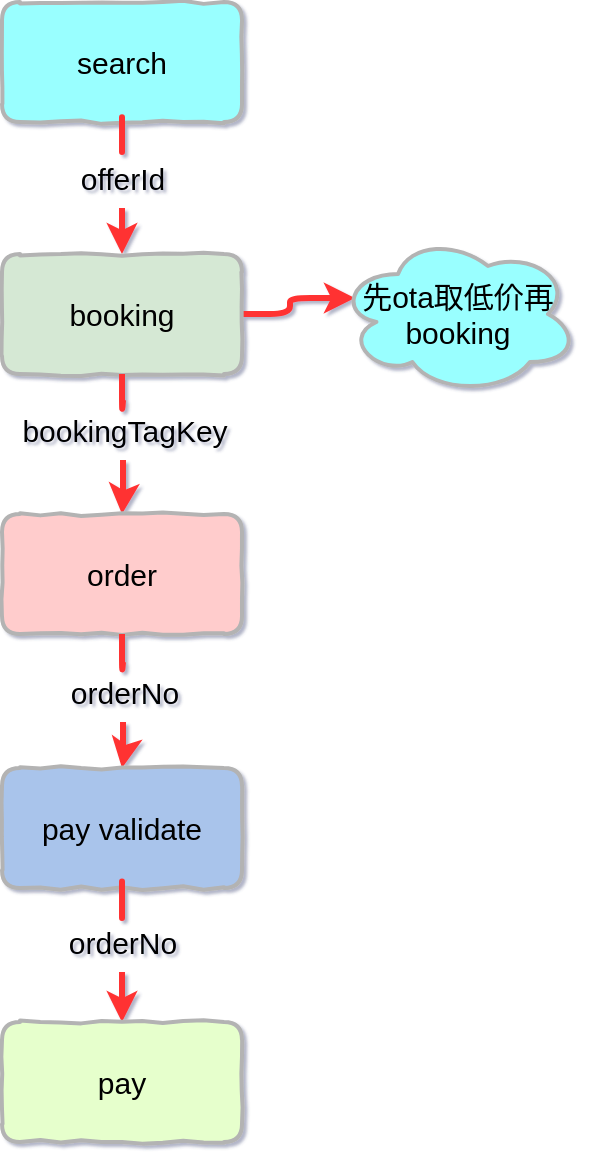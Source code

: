 <mxfile version="20.7.4" type="github">
  <diagram id="yWwvPQ7X9PmBNxhYb26-" name="第 1 页">
    <mxGraphModel dx="1026" dy="593" grid="0" gridSize="10" guides="1" tooltips="1" connect="1" arrows="1" fold="1" page="1" pageScale="1" pageWidth="1169" pageHeight="827" math="0" shadow="1">
      <root>
        <mxCell id="0" />
        <mxCell id="1" parent="0" />
        <mxCell id="_Fqwc9NIt0zZCDV-KgZk-6" style="edgeStyle=orthogonalEdgeStyle;rounded=1;orthogonalLoop=1;jettySize=auto;html=1;entryX=0.5;entryY=0;entryDx=0;entryDy=0;strokeColor=#FF3333;strokeWidth=3;fontFamily=Helvetica;fontSize=15;fontColor=default;startArrow=none;" edge="1" parent="1" source="_Fqwc9NIt0zZCDV-KgZk-12" target="_Fqwc9NIt0zZCDV-KgZk-4">
          <mxGeometry relative="1" as="geometry" />
        </mxCell>
        <mxCell id="_Fqwc9NIt0zZCDV-KgZk-3" value="search" style="whiteSpace=wrap;html=1;rounded=1;comic=1;strokeColor=#B3B3B3;strokeWidth=2;fontFamily=Helvetica;fontSize=15;fontColor=default;fillColor=#99FFFF;" vertex="1" parent="1">
          <mxGeometry x="436" y="136" width="120" height="60" as="geometry" />
        </mxCell>
        <mxCell id="_Fqwc9NIt0zZCDV-KgZk-20" style="edgeStyle=orthogonalEdgeStyle;rounded=1;orthogonalLoop=1;jettySize=auto;html=1;entryX=0.5;entryY=0;entryDx=0;entryDy=0;strokeColor=#FF3333;strokeWidth=3;fontFamily=Helvetica;fontSize=15;fontColor=default;startArrow=none;" edge="1" parent="1" source="_Fqwc9NIt0zZCDV-KgZk-18" target="_Fqwc9NIt0zZCDV-KgZk-5">
          <mxGeometry relative="1" as="geometry" />
        </mxCell>
        <mxCell id="_Fqwc9NIt0zZCDV-KgZk-35" style="edgeStyle=orthogonalEdgeStyle;rounded=1;orthogonalLoop=1;jettySize=auto;html=1;entryX=0.07;entryY=0.4;entryDx=0;entryDy=0;entryPerimeter=0;strokeColor=#FF3333;strokeWidth=3;fontFamily=Helvetica;fontSize=15;fontColor=#000000;" edge="1" parent="1" source="_Fqwc9NIt0zZCDV-KgZk-4" target="_Fqwc9NIt0zZCDV-KgZk-33">
          <mxGeometry relative="1" as="geometry" />
        </mxCell>
        <mxCell id="_Fqwc9NIt0zZCDV-KgZk-4" value="booking" style="whiteSpace=wrap;html=1;rounded=1;comic=1;strokeColor=#B3B3B3;strokeWidth=2;fontFamily=Helvetica;fontSize=15;fontColor=default;fillColor=#D5E8D4;" vertex="1" parent="1">
          <mxGeometry x="436" y="262" width="120" height="60" as="geometry" />
        </mxCell>
        <mxCell id="_Fqwc9NIt0zZCDV-KgZk-31" style="edgeStyle=orthogonalEdgeStyle;rounded=1;orthogonalLoop=1;jettySize=auto;html=1;entryX=0.5;entryY=0;entryDx=0;entryDy=0;strokeColor=#FF3333;strokeWidth=3;fontFamily=Helvetica;fontSize=15;fontColor=#000000;startArrow=none;" edge="1" parent="1" source="_Fqwc9NIt0zZCDV-KgZk-28" target="_Fqwc9NIt0zZCDV-KgZk-8">
          <mxGeometry relative="1" as="geometry" />
        </mxCell>
        <mxCell id="_Fqwc9NIt0zZCDV-KgZk-5" value="order" style="whiteSpace=wrap;html=1;rounded=1;comic=1;strokeColor=#B3B3B3;strokeWidth=2;fontFamily=Helvetica;fontSize=15;fontColor=default;fillColor=#FFCCCC;" vertex="1" parent="1">
          <mxGeometry x="436" y="392" width="120" height="60" as="geometry" />
        </mxCell>
        <mxCell id="_Fqwc9NIt0zZCDV-KgZk-10" style="edgeStyle=orthogonalEdgeStyle;rounded=1;orthogonalLoop=1;jettySize=auto;html=1;strokeColor=#FF3333;strokeWidth=3;fontFamily=Helvetica;fontSize=15;fontColor=default;entryX=0.5;entryY=0;entryDx=0;entryDy=0;startArrow=none;" edge="1" parent="1" source="_Fqwc9NIt0zZCDV-KgZk-24" target="_Fqwc9NIt0zZCDV-KgZk-11">
          <mxGeometry relative="1" as="geometry">
            <mxPoint x="496" y="629.5" as="targetPoint" />
          </mxGeometry>
        </mxCell>
        <mxCell id="_Fqwc9NIt0zZCDV-KgZk-8" value="pay validate" style="whiteSpace=wrap;html=1;rounded=1;comic=1;strokeColor=#B3B3B3;strokeWidth=2;fontFamily=Helvetica;fontSize=15;fontColor=default;fillColor=#A9C4EB;" vertex="1" parent="1">
          <mxGeometry x="436" y="519" width="120" height="60" as="geometry" />
        </mxCell>
        <mxCell id="_Fqwc9NIt0zZCDV-KgZk-11" value="pay" style="whiteSpace=wrap;html=1;rounded=1;comic=1;strokeColor=#B3B3B3;strokeWidth=2;fontFamily=Helvetica;fontSize=15;fontColor=default;fillColor=#E6FFCC;" vertex="1" parent="1">
          <mxGeometry x="436" y="646" width="120" height="60" as="geometry" />
        </mxCell>
        <mxCell id="_Fqwc9NIt0zZCDV-KgZk-12" value="&lt;font&gt;offerId&lt;/font&gt;" style="text;html=1;align=center;verticalAlign=middle;resizable=0;points=[];autosize=1;strokeColor=none;fillColor=none;fontSize=15;fontFamily=Helvetica;fontColor=#000000;" vertex="1" parent="1">
          <mxGeometry x="466" y="209" width="60" height="30" as="geometry" />
        </mxCell>
        <mxCell id="_Fqwc9NIt0zZCDV-KgZk-13" value="" style="edgeStyle=orthogonalEdgeStyle;rounded=1;orthogonalLoop=1;jettySize=auto;html=1;entryX=0.5;entryY=0;entryDx=0;entryDy=0;strokeColor=#FF3333;strokeWidth=3;fontFamily=Helvetica;fontSize=15;fontColor=default;endArrow=none;" edge="1" parent="1" source="_Fqwc9NIt0zZCDV-KgZk-3" target="_Fqwc9NIt0zZCDV-KgZk-12">
          <mxGeometry relative="1" as="geometry">
            <mxPoint x="496" y="196" as="sourcePoint" />
            <mxPoint x="496" y="262" as="targetPoint" />
          </mxGeometry>
        </mxCell>
        <mxCell id="_Fqwc9NIt0zZCDV-KgZk-18" value="bookingTagKey" style="text;html=1;align=center;verticalAlign=middle;resizable=0;points=[];autosize=1;strokeColor=none;fillColor=none;fontSize=15;fontFamily=Helvetica;fontColor=default;" vertex="1" parent="1">
          <mxGeometry x="436" y="335" width="121" height="30" as="geometry" />
        </mxCell>
        <mxCell id="_Fqwc9NIt0zZCDV-KgZk-21" value="" style="edgeStyle=orthogonalEdgeStyle;rounded=1;orthogonalLoop=1;jettySize=auto;html=1;entryX=0.5;entryY=0;entryDx=0;entryDy=0;strokeColor=#FF3333;strokeWidth=3;fontFamily=Helvetica;fontSize=15;fontColor=default;endArrow=none;" edge="1" parent="1" source="_Fqwc9NIt0zZCDV-KgZk-4" target="_Fqwc9NIt0zZCDV-KgZk-18">
          <mxGeometry relative="1" as="geometry">
            <mxPoint x="496" y="322" as="sourcePoint" />
            <mxPoint x="496" y="392" as="targetPoint" />
          </mxGeometry>
        </mxCell>
        <mxCell id="_Fqwc9NIt0zZCDV-KgZk-24" value="orderNo" style="text;html=1;align=center;verticalAlign=middle;resizable=0;points=[];autosize=1;strokeColor=none;fillColor=none;fontSize=15;fontFamily=Helvetica;fontColor=default;" vertex="1" parent="1">
          <mxGeometry x="460" y="591" width="72" height="30" as="geometry" />
        </mxCell>
        <mxCell id="_Fqwc9NIt0zZCDV-KgZk-26" value="" style="edgeStyle=orthogonalEdgeStyle;rounded=1;orthogonalLoop=1;jettySize=auto;html=1;strokeColor=#FF3333;strokeWidth=3;fontFamily=Helvetica;fontSize=15;fontColor=default;entryX=0.5;entryY=0;entryDx=0;entryDy=0;endArrow=none;" edge="1" parent="1" source="_Fqwc9NIt0zZCDV-KgZk-8" target="_Fqwc9NIt0zZCDV-KgZk-24">
          <mxGeometry relative="1" as="geometry">
            <mxPoint x="496" y="646" as="targetPoint" />
            <mxPoint x="496" y="579" as="sourcePoint" />
          </mxGeometry>
        </mxCell>
        <mxCell id="_Fqwc9NIt0zZCDV-KgZk-28" value="orderNo" style="text;html=1;align=center;verticalAlign=middle;resizable=0;points=[];autosize=1;strokeColor=none;fillColor=none;fontSize=15;fontFamily=Helvetica;fontColor=default;" vertex="1" parent="1">
          <mxGeometry x="460.5" y="466" width="72" height="30" as="geometry" />
        </mxCell>
        <mxCell id="_Fqwc9NIt0zZCDV-KgZk-32" value="" style="edgeStyle=orthogonalEdgeStyle;rounded=1;orthogonalLoop=1;jettySize=auto;html=1;entryX=0.5;entryY=0;entryDx=0;entryDy=0;strokeColor=#FF3333;strokeWidth=3;fontFamily=Helvetica;fontSize=15;fontColor=#000000;endArrow=none;" edge="1" parent="1" source="_Fqwc9NIt0zZCDV-KgZk-5" target="_Fqwc9NIt0zZCDV-KgZk-28">
          <mxGeometry relative="1" as="geometry">
            <mxPoint x="496" y="452" as="sourcePoint" />
            <mxPoint x="496" y="519" as="targetPoint" />
          </mxGeometry>
        </mxCell>
        <mxCell id="_Fqwc9NIt0zZCDV-KgZk-33" value="先ota取低价再booking" style="ellipse;shape=cloud;whiteSpace=wrap;html=1;rounded=1;comic=1;strokeColor=#B3B3B3;strokeWidth=2;fontFamily=Helvetica;fontSize=15;fontColor=#000000;fillColor=#99FFFF;" vertex="1" parent="1">
          <mxGeometry x="604" y="252" width="120" height="80" as="geometry" />
        </mxCell>
      </root>
    </mxGraphModel>
  </diagram>
</mxfile>
